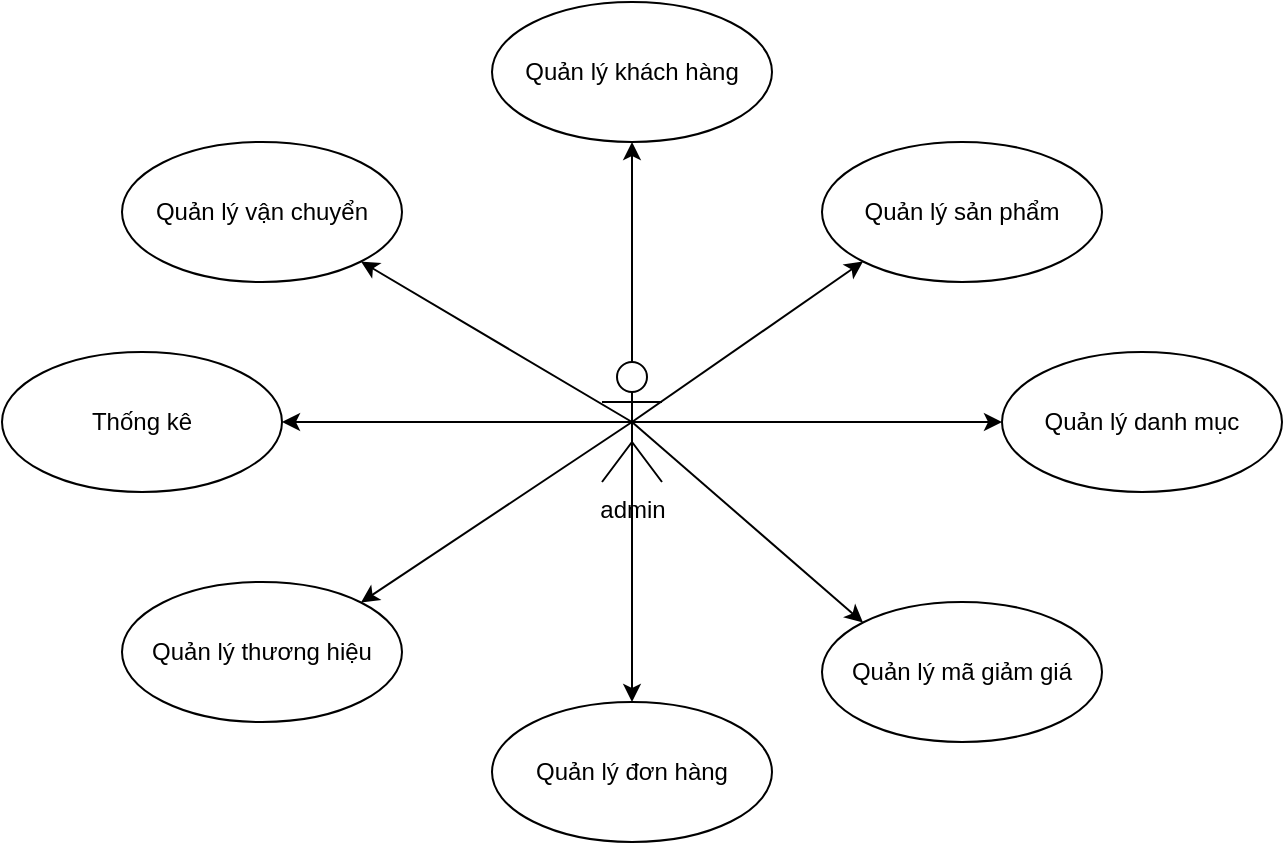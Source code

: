 <mxfile version="26.0.5">
  <diagram name="Page-1" id="9Q2Y2ZVBkzwjHHj2tfPY">
    <mxGraphModel dx="1042" dy="565" grid="1" gridSize="10" guides="1" tooltips="1" connect="1" arrows="1" fold="1" page="1" pageScale="1" pageWidth="850" pageHeight="1100" math="0" shadow="0">
      <root>
        <mxCell id="0" />
        <mxCell id="1" parent="0" />
        <mxCell id="2a_TJZhKSC8VaCJn3bgw-10" style="rounded=0;orthogonalLoop=1;jettySize=auto;html=1;exitX=0.5;exitY=0.5;exitDx=0;exitDy=0;exitPerimeter=0;entryX=0.5;entryY=1;entryDx=0;entryDy=0;" edge="1" parent="1" source="2a_TJZhKSC8VaCJn3bgw-1" target="2a_TJZhKSC8VaCJn3bgw-3">
          <mxGeometry relative="1" as="geometry" />
        </mxCell>
        <mxCell id="2a_TJZhKSC8VaCJn3bgw-11" style="rounded=0;orthogonalLoop=1;jettySize=auto;html=1;exitX=0.5;exitY=0.5;exitDx=0;exitDy=0;exitPerimeter=0;entryX=0;entryY=1;entryDx=0;entryDy=0;" edge="1" parent="1" source="2a_TJZhKSC8VaCJn3bgw-1" target="2a_TJZhKSC8VaCJn3bgw-4">
          <mxGeometry relative="1" as="geometry" />
        </mxCell>
        <mxCell id="2a_TJZhKSC8VaCJn3bgw-12" style="rounded=0;orthogonalLoop=1;jettySize=auto;html=1;exitX=0.5;exitY=0.5;exitDx=0;exitDy=0;exitPerimeter=0;" edge="1" parent="1" source="2a_TJZhKSC8VaCJn3bgw-1" target="2a_TJZhKSC8VaCJn3bgw-9">
          <mxGeometry relative="1" as="geometry" />
        </mxCell>
        <mxCell id="2a_TJZhKSC8VaCJn3bgw-13" style="rounded=0;orthogonalLoop=1;jettySize=auto;html=1;exitX=0.5;exitY=0.5;exitDx=0;exitDy=0;exitPerimeter=0;entryX=0;entryY=0;entryDx=0;entryDy=0;" edge="1" parent="1" source="2a_TJZhKSC8VaCJn3bgw-1" target="2a_TJZhKSC8VaCJn3bgw-6">
          <mxGeometry relative="1" as="geometry" />
        </mxCell>
        <mxCell id="2a_TJZhKSC8VaCJn3bgw-14" style="rounded=0;orthogonalLoop=1;jettySize=auto;html=1;exitX=0.5;exitY=0.5;exitDx=0;exitDy=0;exitPerimeter=0;entryX=0;entryY=0.5;entryDx=0;entryDy=0;" edge="1" parent="1" source="2a_TJZhKSC8VaCJn3bgw-1" target="2a_TJZhKSC8VaCJn3bgw-5">
          <mxGeometry relative="1" as="geometry" />
        </mxCell>
        <mxCell id="2a_TJZhKSC8VaCJn3bgw-15" style="rounded=0;orthogonalLoop=1;jettySize=auto;html=1;exitX=0.5;exitY=0.5;exitDx=0;exitDy=0;exitPerimeter=0;entryX=1;entryY=0.5;entryDx=0;entryDy=0;" edge="1" parent="1" source="2a_TJZhKSC8VaCJn3bgw-1" target="2a_TJZhKSC8VaCJn3bgw-8">
          <mxGeometry relative="1" as="geometry" />
        </mxCell>
        <mxCell id="2a_TJZhKSC8VaCJn3bgw-16" style="rounded=0;orthogonalLoop=1;jettySize=auto;html=1;exitX=0.5;exitY=0.5;exitDx=0;exitDy=0;exitPerimeter=0;entryX=1;entryY=1;entryDx=0;entryDy=0;" edge="1" parent="1" source="2a_TJZhKSC8VaCJn3bgw-1" target="2a_TJZhKSC8VaCJn3bgw-2">
          <mxGeometry relative="1" as="geometry" />
        </mxCell>
        <mxCell id="2a_TJZhKSC8VaCJn3bgw-17" style="rounded=0;orthogonalLoop=1;jettySize=auto;html=1;exitX=0.5;exitY=0.5;exitDx=0;exitDy=0;exitPerimeter=0;entryX=1;entryY=0;entryDx=0;entryDy=0;" edge="1" parent="1" source="2a_TJZhKSC8VaCJn3bgw-1" target="2a_TJZhKSC8VaCJn3bgw-7">
          <mxGeometry relative="1" as="geometry" />
        </mxCell>
        <mxCell id="2a_TJZhKSC8VaCJn3bgw-1" value="admin" style="shape=umlActor;html=1;verticalLabelPosition=bottom;verticalAlign=top;align=center;" vertex="1" parent="1">
          <mxGeometry x="400" y="290" width="30" height="60" as="geometry" />
        </mxCell>
        <mxCell id="2a_TJZhKSC8VaCJn3bgw-2" value="Quản lý vận chuyển" style="ellipse;whiteSpace=wrap;html=1;" vertex="1" parent="1">
          <mxGeometry x="160" y="180" width="140" height="70" as="geometry" />
        </mxCell>
        <mxCell id="2a_TJZhKSC8VaCJn3bgw-3" value="Quản lý khách hàng" style="ellipse;whiteSpace=wrap;html=1;" vertex="1" parent="1">
          <mxGeometry x="345" y="110" width="140" height="70" as="geometry" />
        </mxCell>
        <mxCell id="2a_TJZhKSC8VaCJn3bgw-4" value="Quản lý sản phẩm" style="ellipse;whiteSpace=wrap;html=1;" vertex="1" parent="1">
          <mxGeometry x="510" y="180" width="140" height="70" as="geometry" />
        </mxCell>
        <mxCell id="2a_TJZhKSC8VaCJn3bgw-5" value="Quản lý danh mục" style="ellipse;whiteSpace=wrap;html=1;" vertex="1" parent="1">
          <mxGeometry x="600" y="285" width="140" height="70" as="geometry" />
        </mxCell>
        <mxCell id="2a_TJZhKSC8VaCJn3bgw-6" value="Quản lý mã giảm giá" style="ellipse;whiteSpace=wrap;html=1;" vertex="1" parent="1">
          <mxGeometry x="510" y="410" width="140" height="70" as="geometry" />
        </mxCell>
        <mxCell id="2a_TJZhKSC8VaCJn3bgw-7" value="Quản lý thương hiệu" style="ellipse;whiteSpace=wrap;html=1;" vertex="1" parent="1">
          <mxGeometry x="160" y="400" width="140" height="70" as="geometry" />
        </mxCell>
        <mxCell id="2a_TJZhKSC8VaCJn3bgw-8" value="Thống kê" style="ellipse;whiteSpace=wrap;html=1;" vertex="1" parent="1">
          <mxGeometry x="100" y="285" width="140" height="70" as="geometry" />
        </mxCell>
        <mxCell id="2a_TJZhKSC8VaCJn3bgw-9" value="Quản lý đơn hàng" style="ellipse;whiteSpace=wrap;html=1;" vertex="1" parent="1">
          <mxGeometry x="345" y="460" width="140" height="70" as="geometry" />
        </mxCell>
      </root>
    </mxGraphModel>
  </diagram>
</mxfile>
